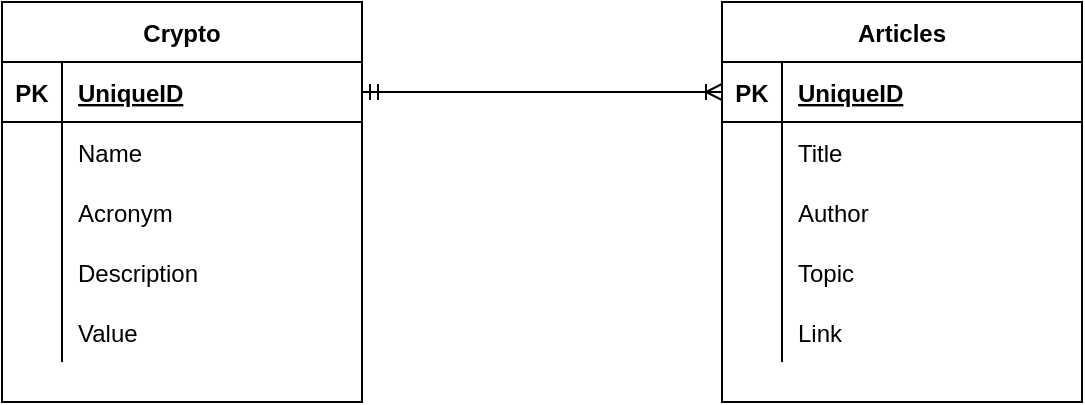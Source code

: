 <mxfile version="14.6.11" type="device"><diagram id="AQg-L3FjOMFE0RLc_dDt" name="Page-1"><mxGraphModel dx="1422" dy="762" grid="1" gridSize="10" guides="1" tooltips="1" connect="1" arrows="1" fold="1" page="1" pageScale="1" pageWidth="827" pageHeight="1169" math="0" shadow="0"><root><mxCell id="0"/><mxCell id="1" parent="0"/><mxCell id="Z5sw3_nmBTxijfY3WJBa-1" value="Crypto" style="shape=table;startSize=30;container=1;collapsible=1;childLayout=tableLayout;fixedRows=1;rowLines=0;fontStyle=1;align=center;resizeLast=1;" vertex="1" parent="1"><mxGeometry x="120" y="280" width="180" height="200" as="geometry"/></mxCell><mxCell id="Z5sw3_nmBTxijfY3WJBa-2" value="" style="shape=partialRectangle;collapsible=0;dropTarget=0;pointerEvents=0;fillColor=none;top=0;left=0;bottom=1;right=0;points=[[0,0.5],[1,0.5]];portConstraint=eastwest;" vertex="1" parent="Z5sw3_nmBTxijfY3WJBa-1"><mxGeometry y="30" width="180" height="30" as="geometry"/></mxCell><mxCell id="Z5sw3_nmBTxijfY3WJBa-3" value="PK" style="shape=partialRectangle;connectable=0;fillColor=none;top=0;left=0;bottom=0;right=0;fontStyle=1;overflow=hidden;" vertex="1" parent="Z5sw3_nmBTxijfY3WJBa-2"><mxGeometry width="30" height="30" as="geometry"/></mxCell><mxCell id="Z5sw3_nmBTxijfY3WJBa-4" value="UniqueID" style="shape=partialRectangle;connectable=0;fillColor=none;top=0;left=0;bottom=0;right=0;align=left;spacingLeft=6;fontStyle=5;overflow=hidden;" vertex="1" parent="Z5sw3_nmBTxijfY3WJBa-2"><mxGeometry x="30" width="150" height="30" as="geometry"/></mxCell><mxCell id="Z5sw3_nmBTxijfY3WJBa-5" value="" style="shape=partialRectangle;collapsible=0;dropTarget=0;pointerEvents=0;fillColor=none;top=0;left=0;bottom=0;right=0;points=[[0,0.5],[1,0.5]];portConstraint=eastwest;" vertex="1" parent="Z5sw3_nmBTxijfY3WJBa-1"><mxGeometry y="60" width="180" height="30" as="geometry"/></mxCell><mxCell id="Z5sw3_nmBTxijfY3WJBa-6" value="" style="shape=partialRectangle;connectable=0;fillColor=none;top=0;left=0;bottom=0;right=0;editable=1;overflow=hidden;" vertex="1" parent="Z5sw3_nmBTxijfY3WJBa-5"><mxGeometry width="30" height="30" as="geometry"/></mxCell><mxCell id="Z5sw3_nmBTxijfY3WJBa-7" value="Name" style="shape=partialRectangle;connectable=0;fillColor=none;top=0;left=0;bottom=0;right=0;align=left;spacingLeft=6;overflow=hidden;" vertex="1" parent="Z5sw3_nmBTxijfY3WJBa-5"><mxGeometry x="30" width="150" height="30" as="geometry"/></mxCell><mxCell id="Z5sw3_nmBTxijfY3WJBa-8" value="" style="shape=partialRectangle;collapsible=0;dropTarget=0;pointerEvents=0;fillColor=none;top=0;left=0;bottom=0;right=0;points=[[0,0.5],[1,0.5]];portConstraint=eastwest;" vertex="1" parent="Z5sw3_nmBTxijfY3WJBa-1"><mxGeometry y="90" width="180" height="30" as="geometry"/></mxCell><mxCell id="Z5sw3_nmBTxijfY3WJBa-9" value="" style="shape=partialRectangle;connectable=0;fillColor=none;top=0;left=0;bottom=0;right=0;editable=1;overflow=hidden;" vertex="1" parent="Z5sw3_nmBTxijfY3WJBa-8"><mxGeometry width="30" height="30" as="geometry"/></mxCell><mxCell id="Z5sw3_nmBTxijfY3WJBa-10" value="Acronym" style="shape=partialRectangle;connectable=0;fillColor=none;top=0;left=0;bottom=0;right=0;align=left;spacingLeft=6;overflow=hidden;" vertex="1" parent="Z5sw3_nmBTxijfY3WJBa-8"><mxGeometry x="30" width="150" height="30" as="geometry"/></mxCell><mxCell id="Z5sw3_nmBTxijfY3WJBa-31" value="" style="shape=partialRectangle;collapsible=0;dropTarget=0;pointerEvents=0;fillColor=none;top=0;left=0;bottom=0;right=0;points=[[0,0.5],[1,0.5]];portConstraint=eastwest;" vertex="1" parent="Z5sw3_nmBTxijfY3WJBa-1"><mxGeometry y="120" width="180" height="30" as="geometry"/></mxCell><mxCell id="Z5sw3_nmBTxijfY3WJBa-32" value="" style="shape=partialRectangle;connectable=0;fillColor=none;top=0;left=0;bottom=0;right=0;editable=1;overflow=hidden;" vertex="1" parent="Z5sw3_nmBTxijfY3WJBa-31"><mxGeometry width="30" height="30" as="geometry"/></mxCell><mxCell id="Z5sw3_nmBTxijfY3WJBa-33" value="Description" style="shape=partialRectangle;connectable=0;fillColor=none;top=0;left=0;bottom=0;right=0;align=left;spacingLeft=6;overflow=hidden;" vertex="1" parent="Z5sw3_nmBTxijfY3WJBa-31"><mxGeometry x="30" width="150" height="30" as="geometry"/></mxCell><mxCell id="Z5sw3_nmBTxijfY3WJBa-11" value="" style="shape=partialRectangle;collapsible=0;dropTarget=0;pointerEvents=0;fillColor=none;top=0;left=0;bottom=0;right=0;points=[[0,0.5],[1,0.5]];portConstraint=eastwest;" vertex="1" parent="Z5sw3_nmBTxijfY3WJBa-1"><mxGeometry y="150" width="180" height="30" as="geometry"/></mxCell><mxCell id="Z5sw3_nmBTxijfY3WJBa-12" value="" style="shape=partialRectangle;connectable=0;fillColor=none;top=0;left=0;bottom=0;right=0;editable=1;overflow=hidden;" vertex="1" parent="Z5sw3_nmBTxijfY3WJBa-11"><mxGeometry width="30" height="30" as="geometry"/></mxCell><mxCell id="Z5sw3_nmBTxijfY3WJBa-13" value="Value" style="shape=partialRectangle;connectable=0;fillColor=none;top=0;left=0;bottom=0;right=0;align=left;spacingLeft=6;overflow=hidden;" vertex="1" parent="Z5sw3_nmBTxijfY3WJBa-11"><mxGeometry x="30" width="150" height="30" as="geometry"/></mxCell><mxCell id="Z5sw3_nmBTxijfY3WJBa-14" value="Articles" style="shape=table;startSize=30;container=1;collapsible=1;childLayout=tableLayout;fixedRows=1;rowLines=0;fontStyle=1;align=center;resizeLast=1;" vertex="1" parent="1"><mxGeometry x="480" y="280" width="180" height="200" as="geometry"/></mxCell><mxCell id="Z5sw3_nmBTxijfY3WJBa-15" value="" style="shape=partialRectangle;collapsible=0;dropTarget=0;pointerEvents=0;fillColor=none;top=0;left=0;bottom=1;right=0;points=[[0,0.5],[1,0.5]];portConstraint=eastwest;" vertex="1" parent="Z5sw3_nmBTxijfY3WJBa-14"><mxGeometry y="30" width="180" height="30" as="geometry"/></mxCell><mxCell id="Z5sw3_nmBTxijfY3WJBa-16" value="PK" style="shape=partialRectangle;connectable=0;fillColor=none;top=0;left=0;bottom=0;right=0;fontStyle=1;overflow=hidden;" vertex="1" parent="Z5sw3_nmBTxijfY3WJBa-15"><mxGeometry width="30" height="30" as="geometry"/></mxCell><mxCell id="Z5sw3_nmBTxijfY3WJBa-17" value="UniqueID" style="shape=partialRectangle;connectable=0;fillColor=none;top=0;left=0;bottom=0;right=0;align=left;spacingLeft=6;fontStyle=5;overflow=hidden;" vertex="1" parent="Z5sw3_nmBTxijfY3WJBa-15"><mxGeometry x="30" width="150" height="30" as="geometry"/></mxCell><mxCell id="Z5sw3_nmBTxijfY3WJBa-18" value="" style="shape=partialRectangle;collapsible=0;dropTarget=0;pointerEvents=0;fillColor=none;top=0;left=0;bottom=0;right=0;points=[[0,0.5],[1,0.5]];portConstraint=eastwest;" vertex="1" parent="Z5sw3_nmBTxijfY3WJBa-14"><mxGeometry y="60" width="180" height="30" as="geometry"/></mxCell><mxCell id="Z5sw3_nmBTxijfY3WJBa-19" value="" style="shape=partialRectangle;connectable=0;fillColor=none;top=0;left=0;bottom=0;right=0;editable=1;overflow=hidden;" vertex="1" parent="Z5sw3_nmBTxijfY3WJBa-18"><mxGeometry width="30" height="30" as="geometry"/></mxCell><mxCell id="Z5sw3_nmBTxijfY3WJBa-20" value="Title" style="shape=partialRectangle;connectable=0;fillColor=none;top=0;left=0;bottom=0;right=0;align=left;spacingLeft=6;overflow=hidden;" vertex="1" parent="Z5sw3_nmBTxijfY3WJBa-18"><mxGeometry x="30" width="150" height="30" as="geometry"/></mxCell><mxCell id="Z5sw3_nmBTxijfY3WJBa-21" value="" style="shape=partialRectangle;collapsible=0;dropTarget=0;pointerEvents=0;fillColor=none;top=0;left=0;bottom=0;right=0;points=[[0,0.5],[1,0.5]];portConstraint=eastwest;" vertex="1" parent="Z5sw3_nmBTxijfY3WJBa-14"><mxGeometry y="90" width="180" height="30" as="geometry"/></mxCell><mxCell id="Z5sw3_nmBTxijfY3WJBa-22" value="" style="shape=partialRectangle;connectable=0;fillColor=none;top=0;left=0;bottom=0;right=0;editable=1;overflow=hidden;" vertex="1" parent="Z5sw3_nmBTxijfY3WJBa-21"><mxGeometry width="30" height="30" as="geometry"/></mxCell><mxCell id="Z5sw3_nmBTxijfY3WJBa-23" value="Author" style="shape=partialRectangle;connectable=0;fillColor=none;top=0;left=0;bottom=0;right=0;align=left;spacingLeft=6;overflow=hidden;" vertex="1" parent="Z5sw3_nmBTxijfY3WJBa-21"><mxGeometry x="30" width="150" height="30" as="geometry"/></mxCell><mxCell id="Z5sw3_nmBTxijfY3WJBa-24" value="" style="shape=partialRectangle;collapsible=0;dropTarget=0;pointerEvents=0;fillColor=none;top=0;left=0;bottom=0;right=0;points=[[0,0.5],[1,0.5]];portConstraint=eastwest;" vertex="1" parent="Z5sw3_nmBTxijfY3WJBa-14"><mxGeometry y="120" width="180" height="30" as="geometry"/></mxCell><mxCell id="Z5sw3_nmBTxijfY3WJBa-25" value="" style="shape=partialRectangle;connectable=0;fillColor=none;top=0;left=0;bottom=0;right=0;editable=1;overflow=hidden;" vertex="1" parent="Z5sw3_nmBTxijfY3WJBa-24"><mxGeometry width="30" height="30" as="geometry"/></mxCell><mxCell id="Z5sw3_nmBTxijfY3WJBa-26" value="Topic" style="shape=partialRectangle;connectable=0;fillColor=none;top=0;left=0;bottom=0;right=0;align=left;spacingLeft=6;overflow=hidden;" vertex="1" parent="Z5sw3_nmBTxijfY3WJBa-24"><mxGeometry x="30" width="150" height="30" as="geometry"/></mxCell><mxCell id="Z5sw3_nmBTxijfY3WJBa-35" value="" style="shape=partialRectangle;collapsible=0;dropTarget=0;pointerEvents=0;fillColor=none;top=0;left=0;bottom=0;right=0;points=[[0,0.5],[1,0.5]];portConstraint=eastwest;" vertex="1" parent="Z5sw3_nmBTxijfY3WJBa-14"><mxGeometry y="150" width="180" height="30" as="geometry"/></mxCell><mxCell id="Z5sw3_nmBTxijfY3WJBa-36" value="" style="shape=partialRectangle;connectable=0;fillColor=none;top=0;left=0;bottom=0;right=0;editable=1;overflow=hidden;" vertex="1" parent="Z5sw3_nmBTxijfY3WJBa-35"><mxGeometry width="30" height="30" as="geometry"/></mxCell><mxCell id="Z5sw3_nmBTxijfY3WJBa-37" value="Link" style="shape=partialRectangle;connectable=0;fillColor=none;top=0;left=0;bottom=0;right=0;align=left;spacingLeft=6;overflow=hidden;" vertex="1" parent="Z5sw3_nmBTxijfY3WJBa-35"><mxGeometry x="30" width="150" height="30" as="geometry"/></mxCell><mxCell id="Z5sw3_nmBTxijfY3WJBa-38" value="" style="edgeStyle=entityRelationEdgeStyle;fontSize=12;html=1;endArrow=ERoneToMany;startArrow=ERmandOne;exitX=1;exitY=0.5;exitDx=0;exitDy=0;entryX=0;entryY=0.5;entryDx=0;entryDy=0;" edge="1" parent="1" source="Z5sw3_nmBTxijfY3WJBa-2" target="Z5sw3_nmBTxijfY3WJBa-15"><mxGeometry width="100" height="100" relative="1" as="geometry"><mxPoint x="330" y="450" as="sourcePoint"/><mxPoint x="430" y="350" as="targetPoint"/></mxGeometry></mxCell></root></mxGraphModel></diagram></mxfile>